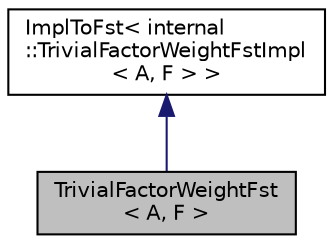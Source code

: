 digraph "TrivialFactorWeightFst&lt; A, F &gt;"
{
  edge [fontname="Helvetica",fontsize="10",labelfontname="Helvetica",labelfontsize="10"];
  node [fontname="Helvetica",fontsize="10",shape=record];
  Node2 [label="TrivialFactorWeightFst\l\< A, F \>",height=0.2,width=0.4,color="black", fillcolor="grey75", style="filled", fontcolor="black"];
  Node3 -> Node2 [dir="back",color="midnightblue",fontsize="10",style="solid",fontname="Helvetica"];
  Node3 [label="ImplToFst\< internal\l::TrivialFactorWeightFstImpl\l\< A, F \> \>",height=0.2,width=0.4,color="black", fillcolor="white", style="filled",URL="$classImplToFst.html"];
}
